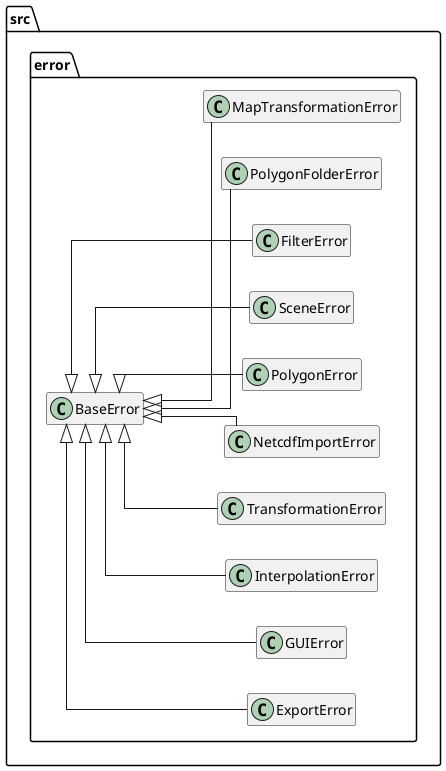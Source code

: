 @startuml
skinparam linetype polyline
skinparam linetype ortho

left to right direction

!startsub INTERNAL
package src.error {
    class src.error.BaseError
    class src.error.ExportError
    class src.error.GUIError
    class src.error.InterpolationError
    class src.error.TransformationError
    class src.error.NetcdfImportError
    class src.error.PolygonError
    class src.error.SceneError
    class src.error.FilterError
    class src.error.PolygonFolderError
    class src.error.MapTransformationError
}

src.error.BaseError <|-- src.error.PolygonFolderError
src.error.BaseError <|-- src.error.SceneError
src.error.BaseError <|-- src.error.PolygonError
src.error.BaseError <|-- src.error.ExportError
src.error.BaseError <|-- src.error.GUIError
src.error.BaseError <|-- src.error.NetcdfImportError
src.error.BaseError <|-- src.error.FilterError

src.error.BaseError <|-- src.error.TransformationError
src.error.BaseError <|-- src.error.InterpolationError
src.error.BaseError <|-- src.error.MapTransformationError
!endsub

!startsub EXTERNAL

!endsub
hide members

@enduml